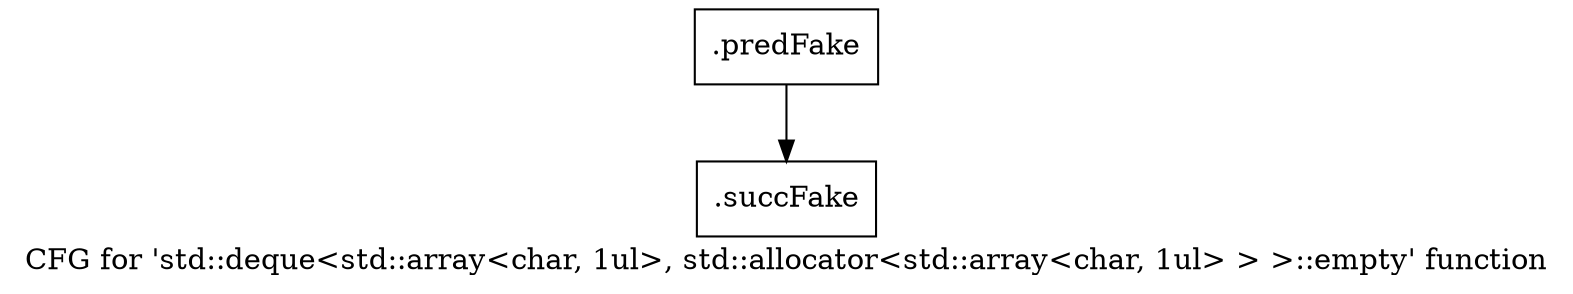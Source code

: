 digraph "CFG for 'std::deque\<std::array\<char, 1ul\>, std::allocator\<std::array\<char, 1ul\> \> \>::empty' function" {
	label="CFG for 'std::deque\<std::array\<char, 1ul\>, std::allocator\<std::array\<char, 1ul\> \> \>::empty' function";

	Node0x5195d70 [shape=record,filename="",linenumber="",label="{.predFake}"];
	Node0x5195d70 -> Node0x5283ba0[ callList="" memoryops="" filename="/home/akhilkushe/Xilinx/Vitis_HLS/2021.2/tps/lnx64/gcc-6.2.0/lib/gcc/x86_64-pc-linux-gnu/6.2.0/../../../../include/c++/6.2.0/bits/stl_deque.h" execusionnum="5"];
	Node0x5283ba0 [shape=record,filename="/home/akhilkushe/Xilinx/Vitis_HLS/2021.2/tps/lnx64/gcc-6.2.0/lib/gcc/x86_64-pc-linux-gnu/6.2.0/../../../../include/c++/6.2.0/bits/stl_deque.h",linenumber="1351",label="{.succFake}"];
}
